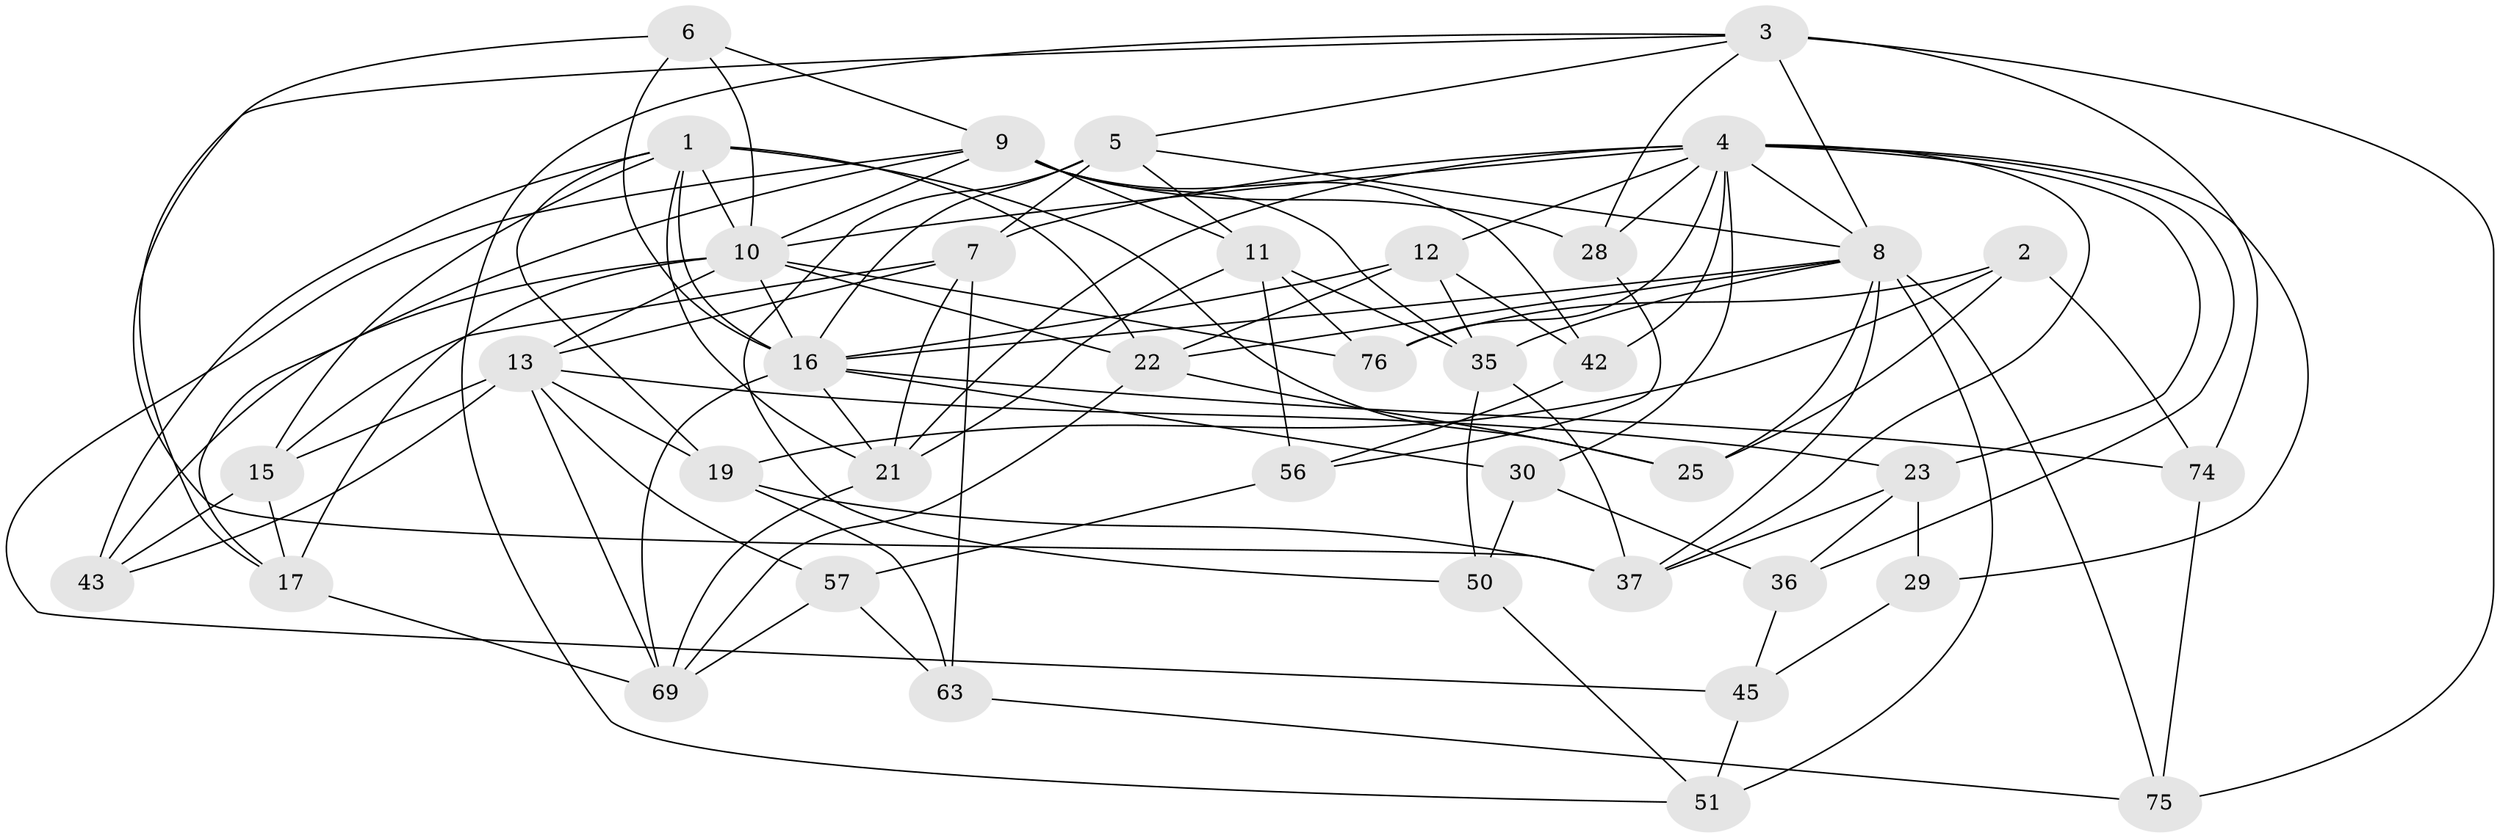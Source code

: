 // original degree distribution, {4: 1.0}
// Generated by graph-tools (version 1.1) at 2025/16/03/09/25 04:16:38]
// undirected, 39 vertices, 109 edges
graph export_dot {
graph [start="1"]
  node [color=gray90,style=filled];
  1 [super="+18+53"];
  2;
  3 [super="+68+32"];
  4 [super="+38+73+24"];
  5 [super="+40"];
  6;
  7 [super="+20"];
  8 [super="+77+71+54"];
  9 [super="+33+46"];
  10 [super="+44+62+47"];
  11 [super="+55"];
  12 [super="+67"];
  13 [super="+27+14"];
  15 [super="+48"];
  16 [super="+26"];
  17 [super="+49"];
  19 [super="+61"];
  21 [super="+39"];
  22 [super="+31"];
  23 [super="+59"];
  25;
  28;
  29;
  30;
  35 [super="+52"];
  36;
  37 [super="+60"];
  42;
  43;
  45;
  50;
  51;
  56;
  57;
  63;
  69 [super="+78"];
  74;
  75;
  76;
  1 -- 22;
  1 -- 16;
  1 -- 25;
  1 -- 15;
  1 -- 19;
  1 -- 10;
  1 -- 43;
  1 -- 21;
  2 -- 76;
  2 -- 25;
  2 -- 74;
  2 -- 19;
  3 -- 74;
  3 -- 17;
  3 -- 75;
  3 -- 28;
  3 -- 51;
  3 -- 5;
  3 -- 8 [weight=2];
  4 -- 42;
  4 -- 36;
  4 -- 8;
  4 -- 28;
  4 -- 30;
  4 -- 37;
  4 -- 10;
  4 -- 12 [weight=2];
  4 -- 7;
  4 -- 21;
  4 -- 23;
  4 -- 29;
  4 -- 76;
  5 -- 50;
  5 -- 11;
  5 -- 8;
  5 -- 16;
  5 -- 7;
  6 -- 9;
  6 -- 37;
  6 -- 16;
  6 -- 10;
  7 -- 13;
  7 -- 15;
  7 -- 21;
  7 -- 63;
  8 -- 25;
  8 -- 37;
  8 -- 75;
  8 -- 51;
  8 -- 22;
  8 -- 35;
  8 -- 16 [weight=2];
  9 -- 35;
  9 -- 11;
  9 -- 17;
  9 -- 42;
  9 -- 28;
  9 -- 45;
  9 -- 10;
  10 -- 17 [weight=2];
  10 -- 43;
  10 -- 16 [weight=2];
  10 -- 22;
  10 -- 76;
  10 -- 13;
  11 -- 76;
  11 -- 56;
  11 -- 35;
  11 -- 21;
  12 -- 42;
  12 -- 35;
  12 -- 22;
  12 -- 16;
  13 -- 43;
  13 -- 19 [weight=2];
  13 -- 23;
  13 -- 57;
  13 -- 15 [weight=2];
  13 -- 69;
  15 -- 17;
  15 -- 43;
  16 -- 30;
  16 -- 69;
  16 -- 21;
  16 -- 74;
  17 -- 69;
  19 -- 63;
  19 -- 37;
  21 -- 69;
  22 -- 69;
  22 -- 25;
  23 -- 29 [weight=2];
  23 -- 36;
  23 -- 37;
  28 -- 56;
  29 -- 45;
  30 -- 36;
  30 -- 50;
  35 -- 50;
  35 -- 37;
  36 -- 45;
  42 -- 56;
  45 -- 51;
  50 -- 51;
  56 -- 57;
  57 -- 69;
  57 -- 63;
  63 -- 75;
  74 -- 75;
}
